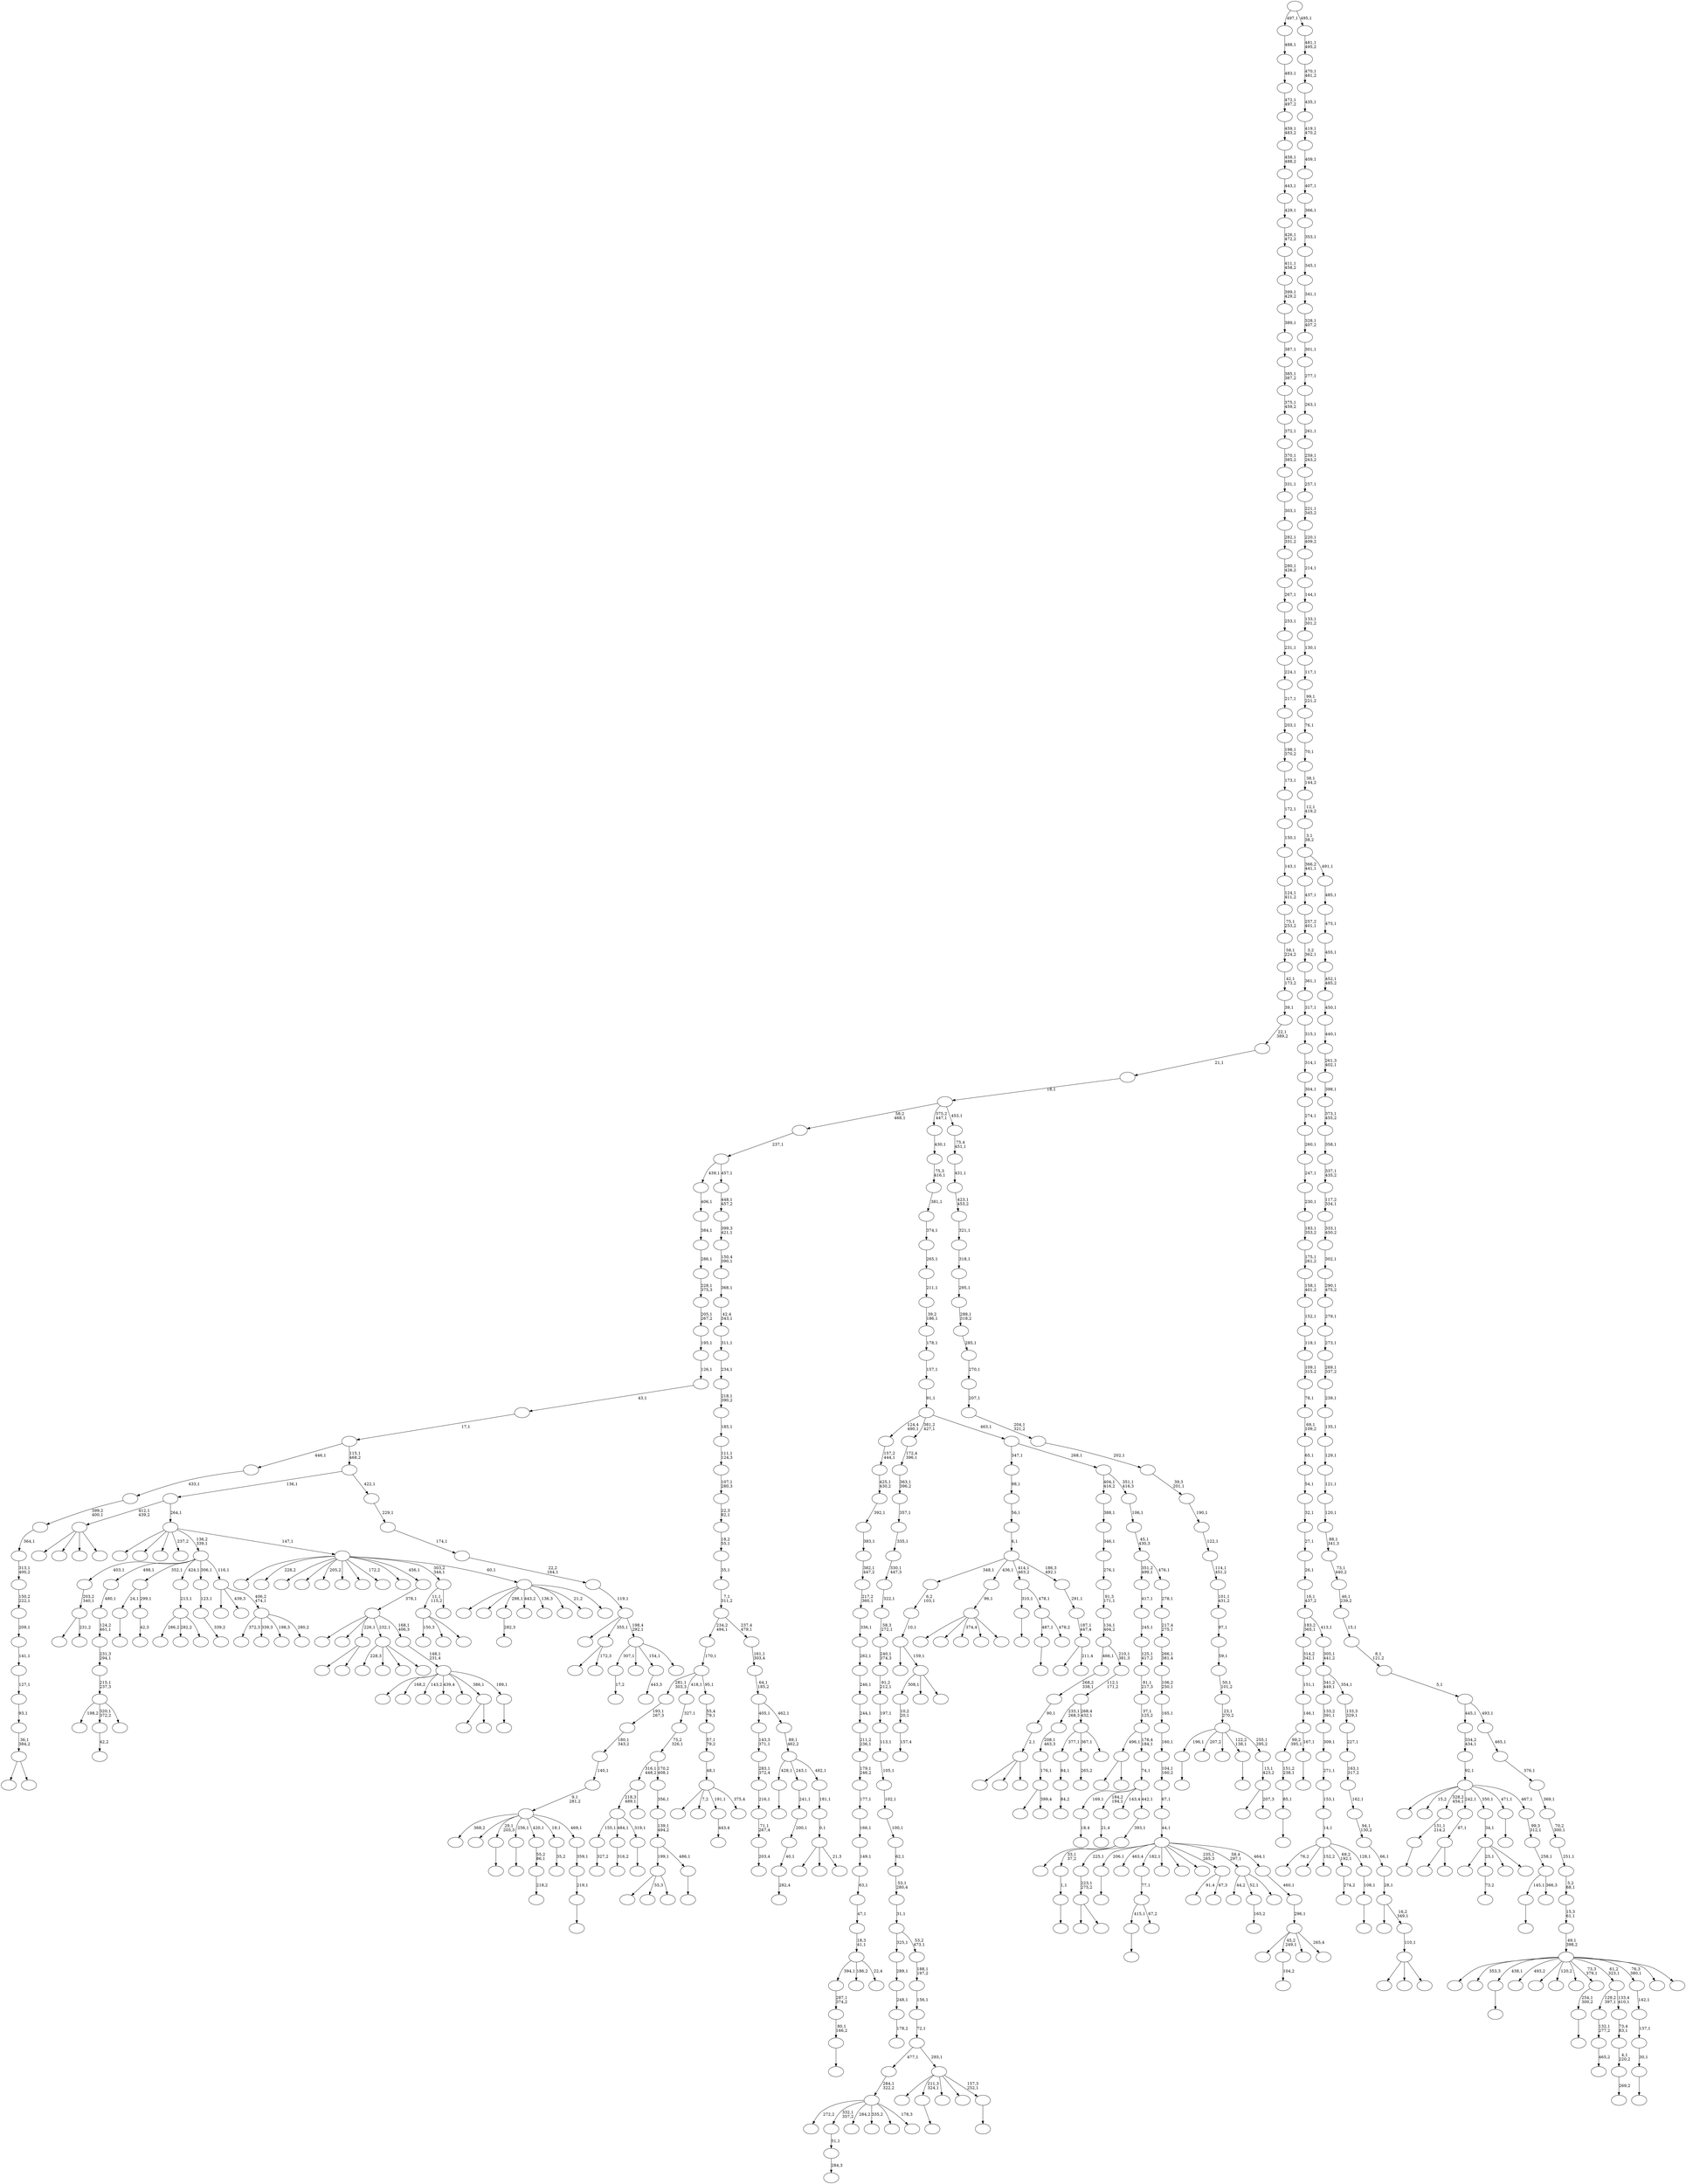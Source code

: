 digraph T {
	700 [label=""]
	699 [label=""]
	698 [label=""]
	697 [label=""]
	696 [label=""]
	695 [label=""]
	694 [label=""]
	693 [label=""]
	692 [label=""]
	691 [label=""]
	690 [label=""]
	689 [label=""]
	688 [label=""]
	687 [label=""]
	686 [label=""]
	685 [label=""]
	684 [label=""]
	683 [label=""]
	682 [label=""]
	681 [label=""]
	680 [label=""]
	679 [label=""]
	678 [label=""]
	677 [label=""]
	676 [label=""]
	675 [label=""]
	674 [label=""]
	673 [label=""]
	672 [label=""]
	671 [label=""]
	670 [label=""]
	669 [label=""]
	668 [label=""]
	667 [label=""]
	666 [label=""]
	665 [label=""]
	664 [label=""]
	663 [label=""]
	662 [label=""]
	661 [label=""]
	660 [label=""]
	659 [label=""]
	658 [label=""]
	657 [label=""]
	656 [label=""]
	655 [label=""]
	654 [label=""]
	653 [label=""]
	652 [label=""]
	651 [label=""]
	650 [label=""]
	649 [label=""]
	648 [label=""]
	647 [label=""]
	646 [label=""]
	645 [label=""]
	644 [label=""]
	643 [label=""]
	642 [label=""]
	641 [label=""]
	640 [label=""]
	639 [label=""]
	638 [label=""]
	637 [label=""]
	636 [label=""]
	635 [label=""]
	634 [label=""]
	633 [label=""]
	632 [label=""]
	631 [label=""]
	630 [label=""]
	629 [label=""]
	628 [label=""]
	627 [label=""]
	626 [label=""]
	625 [label=""]
	624 [label=""]
	623 [label=""]
	622 [label=""]
	621 [label=""]
	620 [label=""]
	619 [label=""]
	618 [label=""]
	617 [label=""]
	616 [label=""]
	615 [label=""]
	614 [label=""]
	613 [label=""]
	612 [label=""]
	611 [label=""]
	610 [label=""]
	609 [label=""]
	608 [label=""]
	607 [label=""]
	606 [label=""]
	605 [label=""]
	604 [label=""]
	603 [label=""]
	602 [label=""]
	601 [label=""]
	600 [label=""]
	599 [label=""]
	598 [label=""]
	597 [label=""]
	596 [label=""]
	595 [label=""]
	594 [label=""]
	593 [label=""]
	592 [label=""]
	591 [label=""]
	590 [label=""]
	589 [label=""]
	588 [label=""]
	587 [label=""]
	586 [label=""]
	585 [label=""]
	584 [label=""]
	583 [label=""]
	582 [label=""]
	581 [label=""]
	580 [label=""]
	579 [label=""]
	578 [label=""]
	577 [label=""]
	576 [label=""]
	575 [label=""]
	574 [label=""]
	573 [label=""]
	572 [label=""]
	571 [label=""]
	570 [label=""]
	569 [label=""]
	568 [label=""]
	567 [label=""]
	566 [label=""]
	565 [label=""]
	564 [label=""]
	563 [label=""]
	562 [label=""]
	561 [label=""]
	560 [label=""]
	559 [label=""]
	558 [label=""]
	557 [label=""]
	556 [label=""]
	555 [label=""]
	554 [label=""]
	553 [label=""]
	552 [label=""]
	551 [label=""]
	550 [label=""]
	549 [label=""]
	548 [label=""]
	547 [label=""]
	546 [label=""]
	545 [label=""]
	544 [label=""]
	543 [label=""]
	542 [label=""]
	541 [label=""]
	540 [label=""]
	539 [label=""]
	538 [label=""]
	537 [label=""]
	536 [label=""]
	535 [label=""]
	534 [label=""]
	533 [label=""]
	532 [label=""]
	531 [label=""]
	530 [label=""]
	529 [label=""]
	528 [label=""]
	527 [label=""]
	526 [label=""]
	525 [label=""]
	524 [label=""]
	523 [label=""]
	522 [label=""]
	521 [label=""]
	520 [label=""]
	519 [label=""]
	518 [label=""]
	517 [label=""]
	516 [label=""]
	515 [label=""]
	514 [label=""]
	513 [label=""]
	512 [label=""]
	511 [label=""]
	510 [label=""]
	509 [label=""]
	508 [label=""]
	507 [label=""]
	506 [label=""]
	505 [label=""]
	504 [label=""]
	503 [label=""]
	502 [label=""]
	501 [label=""]
	500 [label=""]
	499 [label=""]
	498 [label=""]
	497 [label=""]
	496 [label=""]
	495 [label=""]
	494 [label=""]
	493 [label=""]
	492 [label=""]
	491 [label=""]
	490 [label=""]
	489 [label=""]
	488 [label=""]
	487 [label=""]
	486 [label=""]
	485 [label=""]
	484 [label=""]
	483 [label=""]
	482 [label=""]
	481 [label=""]
	480 [label=""]
	479 [label=""]
	478 [label=""]
	477 [label=""]
	476 [label=""]
	475 [label=""]
	474 [label=""]
	473 [label=""]
	472 [label=""]
	471 [label=""]
	470 [label=""]
	469 [label=""]
	468 [label=""]
	467 [label=""]
	466 [label=""]
	465 [label=""]
	464 [label=""]
	463 [label=""]
	462 [label=""]
	461 [label=""]
	460 [label=""]
	459 [label=""]
	458 [label=""]
	457 [label=""]
	456 [label=""]
	455 [label=""]
	454 [label=""]
	453 [label=""]
	452 [label=""]
	451 [label=""]
	450 [label=""]
	449 [label=""]
	448 [label=""]
	447 [label=""]
	446 [label=""]
	445 [label=""]
	444 [label=""]
	443 [label=""]
	442 [label=""]
	441 [label=""]
	440 [label=""]
	439 [label=""]
	438 [label=""]
	437 [label=""]
	436 [label=""]
	435 [label=""]
	434 [label=""]
	433 [label=""]
	432 [label=""]
	431 [label=""]
	430 [label=""]
	429 [label=""]
	428 [label=""]
	427 [label=""]
	426 [label=""]
	425 [label=""]
	424 [label=""]
	423 [label=""]
	422 [label=""]
	421 [label=""]
	420 [label=""]
	419 [label=""]
	418 [label=""]
	417 [label=""]
	416 [label=""]
	415 [label=""]
	414 [label=""]
	413 [label=""]
	412 [label=""]
	411 [label=""]
	410 [label=""]
	409 [label=""]
	408 [label=""]
	407 [label=""]
	406 [label=""]
	405 [label=""]
	404 [label=""]
	403 [label=""]
	402 [label=""]
	401 [label=""]
	400 [label=""]
	399 [label=""]
	398 [label=""]
	397 [label=""]
	396 [label=""]
	395 [label=""]
	394 [label=""]
	393 [label=""]
	392 [label=""]
	391 [label=""]
	390 [label=""]
	389 [label=""]
	388 [label=""]
	387 [label=""]
	386 [label=""]
	385 [label=""]
	384 [label=""]
	383 [label=""]
	382 [label=""]
	381 [label=""]
	380 [label=""]
	379 [label=""]
	378 [label=""]
	377 [label=""]
	376 [label=""]
	375 [label=""]
	374 [label=""]
	373 [label=""]
	372 [label=""]
	371 [label=""]
	370 [label=""]
	369 [label=""]
	368 [label=""]
	367 [label=""]
	366 [label=""]
	365 [label=""]
	364 [label=""]
	363 [label=""]
	362 [label=""]
	361 [label=""]
	360 [label=""]
	359 [label=""]
	358 [label=""]
	357 [label=""]
	356 [label=""]
	355 [label=""]
	354 [label=""]
	353 [label=""]
	352 [label=""]
	351 [label=""]
	350 [label=""]
	349 [label=""]
	348 [label=""]
	347 [label=""]
	346 [label=""]
	345 [label=""]
	344 [label=""]
	343 [label=""]
	342 [label=""]
	341 [label=""]
	340 [label=""]
	339 [label=""]
	338 [label=""]
	337 [label=""]
	336 [label=""]
	335 [label=""]
	334 [label=""]
	333 [label=""]
	332 [label=""]
	331 [label=""]
	330 [label=""]
	329 [label=""]
	328 [label=""]
	327 [label=""]
	326 [label=""]
	325 [label=""]
	324 [label=""]
	323 [label=""]
	322 [label=""]
	321 [label=""]
	320 [label=""]
	319 [label=""]
	318 [label=""]
	317 [label=""]
	316 [label=""]
	315 [label=""]
	314 [label=""]
	313 [label=""]
	312 [label=""]
	311 [label=""]
	310 [label=""]
	309 [label=""]
	308 [label=""]
	307 [label=""]
	306 [label=""]
	305 [label=""]
	304 [label=""]
	303 [label=""]
	302 [label=""]
	301 [label=""]
	300 [label=""]
	299 [label=""]
	298 [label=""]
	297 [label=""]
	296 [label=""]
	295 [label=""]
	294 [label=""]
	293 [label=""]
	292 [label=""]
	291 [label=""]
	290 [label=""]
	289 [label=""]
	288 [label=""]
	287 [label=""]
	286 [label=""]
	285 [label=""]
	284 [label=""]
	283 [label=""]
	282 [label=""]
	281 [label=""]
	280 [label=""]
	279 [label=""]
	278 [label=""]
	277 [label=""]
	276 [label=""]
	275 [label=""]
	274 [label=""]
	273 [label=""]
	272 [label=""]
	271 [label=""]
	270 [label=""]
	269 [label=""]
	268 [label=""]
	267 [label=""]
	266 [label=""]
	265 [label=""]
	264 [label=""]
	263 [label=""]
	262 [label=""]
	261 [label=""]
	260 [label=""]
	259 [label=""]
	258 [label=""]
	257 [label=""]
	256 [label=""]
	255 [label=""]
	254 [label=""]
	253 [label=""]
	252 [label=""]
	251 [label=""]
	250 [label=""]
	249 [label=""]
	248 [label=""]
	247 [label=""]
	246 [label=""]
	245 [label=""]
	244 [label=""]
	243 [label=""]
	242 [label=""]
	241 [label=""]
	240 [label=""]
	239 [label=""]
	238 [label=""]
	237 [label=""]
	236 [label=""]
	235 [label=""]
	234 [label=""]
	233 [label=""]
	232 [label=""]
	231 [label=""]
	230 [label=""]
	229 [label=""]
	228 [label=""]
	227 [label=""]
	226 [label=""]
	225 [label=""]
	224 [label=""]
	223 [label=""]
	222 [label=""]
	221 [label=""]
	220 [label=""]
	219 [label=""]
	218 [label=""]
	217 [label=""]
	216 [label=""]
	215 [label=""]
	214 [label=""]
	213 [label=""]
	212 [label=""]
	211 [label=""]
	210 [label=""]
	209 [label=""]
	208 [label=""]
	207 [label=""]
	206 [label=""]
	205 [label=""]
	204 [label=""]
	203 [label=""]
	202 [label=""]
	201 [label=""]
	200 [label=""]
	199 [label=""]
	198 [label=""]
	197 [label=""]
	196 [label=""]
	195 [label=""]
	194 [label=""]
	193 [label=""]
	192 [label=""]
	191 [label=""]
	190 [label=""]
	189 [label=""]
	188 [label=""]
	187 [label=""]
	186 [label=""]
	185 [label=""]
	184 [label=""]
	183 [label=""]
	182 [label=""]
	181 [label=""]
	180 [label=""]
	179 [label=""]
	178 [label=""]
	177 [label=""]
	176 [label=""]
	175 [label=""]
	174 [label=""]
	173 [label=""]
	172 [label=""]
	171 [label=""]
	170 [label=""]
	169 [label=""]
	168 [label=""]
	167 [label=""]
	166 [label=""]
	165 [label=""]
	164 [label=""]
	163 [label=""]
	162 [label=""]
	161 [label=""]
	160 [label=""]
	159 [label=""]
	158 [label=""]
	157 [label=""]
	156 [label=""]
	155 [label=""]
	154 [label=""]
	153 [label=""]
	152 [label=""]
	151 [label=""]
	150 [label=""]
	149 [label=""]
	148 [label=""]
	147 [label=""]
	146 [label=""]
	145 [label=""]
	144 [label=""]
	143 [label=""]
	142 [label=""]
	141 [label=""]
	140 [label=""]
	139 [label=""]
	138 [label=""]
	137 [label=""]
	136 [label=""]
	135 [label=""]
	134 [label=""]
	133 [label=""]
	132 [label=""]
	131 [label=""]
	130 [label=""]
	129 [label=""]
	128 [label=""]
	127 [label=""]
	126 [label=""]
	125 [label=""]
	124 [label=""]
	123 [label=""]
	122 [label=""]
	121 [label=""]
	120 [label=""]
	119 [label=""]
	118 [label=""]
	117 [label=""]
	116 [label=""]
	115 [label=""]
	114 [label=""]
	113 [label=""]
	112 [label=""]
	111 [label=""]
	110 [label=""]
	109 [label=""]
	108 [label=""]
	107 [label=""]
	106 [label=""]
	105 [label=""]
	104 [label=""]
	103 [label=""]
	102 [label=""]
	101 [label=""]
	100 [label=""]
	99 [label=""]
	98 [label=""]
	97 [label=""]
	96 [label=""]
	95 [label=""]
	94 [label=""]
	93 [label=""]
	92 [label=""]
	91 [label=""]
	90 [label=""]
	89 [label=""]
	88 [label=""]
	87 [label=""]
	86 [label=""]
	85 [label=""]
	84 [label=""]
	83 [label=""]
	82 [label=""]
	81 [label=""]
	80 [label=""]
	79 [label=""]
	78 [label=""]
	77 [label=""]
	76 [label=""]
	75 [label=""]
	74 [label=""]
	73 [label=""]
	72 [label=""]
	71 [label=""]
	70 [label=""]
	69 [label=""]
	68 [label=""]
	67 [label=""]
	66 [label=""]
	65 [label=""]
	64 [label=""]
	63 [label=""]
	62 [label=""]
	61 [label=""]
	60 [label=""]
	59 [label=""]
	58 [label=""]
	57 [label=""]
	56 [label=""]
	55 [label=""]
	54 [label=""]
	53 [label=""]
	52 [label=""]
	51 [label=""]
	50 [label=""]
	49 [label=""]
	48 [label=""]
	47 [label=""]
	46 [label=""]
	45 [label=""]
	44 [label=""]
	43 [label=""]
	42 [label=""]
	41 [label=""]
	40 [label=""]
	39 [label=""]
	38 [label=""]
	37 [label=""]
	36 [label=""]
	35 [label=""]
	34 [label=""]
	33 [label=""]
	32 [label=""]
	31 [label=""]
	30 [label=""]
	29 [label=""]
	28 [label=""]
	27 [label=""]
	26 [label=""]
	25 [label=""]
	24 [label=""]
	23 [label=""]
	22 [label=""]
	21 [label=""]
	20 [label=""]
	19 [label=""]
	18 [label=""]
	17 [label=""]
	16 [label=""]
	15 [label=""]
	14 [label=""]
	13 [label=""]
	12 [label=""]
	11 [label=""]
	10 [label=""]
	9 [label=""]
	8 [label=""]
	7 [label=""]
	6 [label=""]
	5 [label=""]
	4 [label=""]
	3 [label=""]
	2 [label=""]
	1 [label=""]
	0 [label=""]
	695 -> 696 [label="327,2"]
	693 -> 694 [label=""]
	691 -> 692 [label=""]
	689 -> 690 [label="157,4"]
	688 -> 689 [label="10,2\n20,1"]
	676 -> 677 [label="465,2"]
	675 -> 676 [label="132,1\n277,2"]
	671 -> 672 [label="73,2"]
	667 -> 674 [label=""]
	667 -> 668 [label=""]
	666 -> 667 [label="223,1\n275,2"]
	662 -> 663 [label=""]
	661 -> 662 [label="85,1"]
	660 -> 661 [label="151,2\n238,1"]
	657 -> 664 [label=""]
	657 -> 658 [label="231,2"]
	656 -> 657 [label="203,2\n340,1"]
	648 -> 649 [label=""]
	645 -> 646 [label="84,2"]
	644 -> 645 [label="84,1"]
	641 -> 642 [label=""]
	639 -> 640 [label="17,2"]
	634 -> 635 [label=""]
	627 -> 628 [label=""]
	625 -> 680 [label=""]
	625 -> 626 [label=""]
	624 -> 625 [label="36,1\n384,2"]
	623 -> 624 [label="93,1"]
	622 -> 623 [label="127,1"]
	621 -> 622 [label="141,1"]
	620 -> 621 [label="209,1"]
	619 -> 620 [label="150,2\n222,1"]
	618 -> 619 [label="313,1\n400,2"]
	617 -> 618 [label="364,1"]
	616 -> 617 [label="399,2\n400,1"]
	615 -> 616 [label="433,1"]
	609 -> 610 [label=""]
	608 -> 609 [label="131,1\n214,2"]
	606 -> 607 [label="284,3"]
	605 -> 606 [label="51,1"]
	603 -> 604 [label="203,4"]
	602 -> 603 [label="71,1\n267,4"]
	601 -> 602 [label="216,1"]
	600 -> 601 [label="283,1\n372,4"]
	599 -> 600 [label="143,3\n371,1"]
	597 -> 598 [label=""]
	595 -> 596 [label=""]
	589 -> 655 [label=""]
	589 -> 590 [label=""]
	588 -> 589 [label="87,1"]
	586 -> 587 [label=""]
	585 -> 586 [label="80,1\n166,2"]
	584 -> 585 [label="287,1\n374,2"]
	581 -> 582 [label="104,2"]
	578 -> 579 [label=""]
	577 -> 660 [label="99,2\n395,1"]
	577 -> 578 [label="167,1"]
	576 -> 577 [label="146,1"]
	575 -> 576 [label="151,1"]
	574 -> 575 [label="314,2\n342,1"]
	571 -> 572 [label=""]
	569 -> 570 [label="265,2"]
	566 -> 567 [label="42,2"]
	559 -> 560 [label="178,2"]
	558 -> 559 [label="248,1"]
	557 -> 558 [label="289,1"]
	555 -> 556 [label=""]
	553 -> 554 [label=""]
	551 -> 552 [label=""]
	550 -> 551 [label="254,1\n300,2"]
	545 -> 613 [label="198,2"]
	545 -> 566 [label="320,1\n372,2"]
	545 -> 546 [label=""]
	544 -> 545 [label="215,1\n237,3"]
	543 -> 544 [label="231,3\n294,1"]
	542 -> 543 [label="124,2\n461,1"]
	541 -> 542 [label="480,1"]
	539 -> 540 [label="218,2"]
	538 -> 539 [label="55,2\n86,1"]
	532 -> 688 [label="308,1"]
	532 -> 591 [label=""]
	532 -> 533 [label=""]
	531 -> 670 [label=""]
	531 -> 532 [label="159,1"]
	530 -> 531 [label="10,1"]
	529 -> 530 [label="6,2\n103,1"]
	523 -> 681 [label=""]
	523 -> 524 [label=""]
	520 -> 521 [label="282,3"]
	518 -> 519 [label="316,2"]
	510 -> 511 [label=""]
	506 -> 669 [label=""]
	506 -> 547 [label=""]
	506 -> 507 [label=""]
	505 -> 506 [label="2,1"]
	504 -> 505 [label="90,1"]
	503 -> 504 [label="268,2\n338,1"]
	500 -> 501 [label=""]
	499 -> 695 [label="155,1"]
	499 -> 518 [label="484,1"]
	499 -> 500 [label="319,1"]
	496 -> 584 [label="394,1"]
	496 -> 583 [label="186,2"]
	496 -> 497 [label="22,4"]
	495 -> 496 [label="18,3\n41,1"]
	494 -> 495 [label="47,1"]
	493 -> 494 [label="63,1"]
	492 -> 493 [label="149,1"]
	491 -> 492 [label="166,1"]
	490 -> 491 [label="177,1"]
	489 -> 490 [label="179,1\n246,2"]
	488 -> 489 [label="211,2\n236,1"]
	487 -> 488 [label="244,1"]
	486 -> 487 [label="246,1"]
	485 -> 486 [label="262,1"]
	484 -> 485 [label="336,1"]
	483 -> 484 [label="217,2\n360,1"]
	482 -> 483 [label="382,1\n447,2"]
	481 -> 482 [label="383,1"]
	480 -> 481 [label="392,1"]
	479 -> 480 [label="425,1\n430,2"]
	478 -> 479 [label="157,2\n444,1"]
	475 -> 476 [label="42,3"]
	474 -> 510 [label="24,1"]
	474 -> 475 [label="299,1"]
	465 -> 466 [label="35,2"]
	463 -> 678 [label=""]
	463 -> 562 [label=""]
	463 -> 513 [label="374,4"]
	463 -> 468 [label=""]
	463 -> 464 [label=""]
	462 -> 463 [label="96,1"]
	459 -> 633 [label="150,3"]
	459 -> 470 [label=""]
	459 -> 460 [label=""]
	456 -> 457 [label="165,2"]
	454 -> 455 [label="282,4"]
	453 -> 454 [label="40,1"]
	452 -> 453 [label="200,1"]
	451 -> 452 [label="241,1"]
	448 -> 553 [label="415,1"]
	448 -> 449 [label="67,2"]
	447 -> 448 [label="77,1"]
	443 -> 697 [label=""]
	443 -> 671 [label="25,1"]
	443 -> 561 [label=""]
	443 -> 444 [label=""]
	442 -> 443 [label="34,1"]
	437 -> 438 [label="269,2"]
	436 -> 437 [label="4,1\n220,2"]
	435 -> 436 [label="73,4\n83,1"]
	434 -> 675 [label="129,2\n397,1"]
	434 -> 435 [label="133,4\n410,1"]
	432 -> 433 [label=""]
	431 -> 432 [label="219,1"]
	430 -> 431 [label="359,1"]
	429 -> 654 [label="368,2"]
	429 -> 652 [label=""]
	429 -> 627 [label="29,1\n203,3"]
	429 -> 597 [label="256,1"]
	429 -> 538 [label="420,1"]
	429 -> 465 [label="19,1"]
	429 -> 430 [label="469,1"]
	428 -> 429 [label="9,1\n281,2"]
	427 -> 428 [label="140,1"]
	426 -> 427 [label="180,1\n343,2"]
	425 -> 426 [label="193,1\n267,3"]
	423 -> 424 [label="18,4"]
	419 -> 420 [label=""]
	417 -> 691 [label="487,1"]
	417 -> 418 [label="478,2"]
	416 -> 571 [label="310,1"]
	416 -> 417 [label="478,1"]
	413 -> 414 [label="443,3"]
	411 -> 682 [label="286,2"]
	411 -> 526 [label="282,2"]
	411 -> 412 [label=""]
	410 -> 411 [label="213,1"]
	408 -> 409 [label=""]
	407 -> 408 [label="30,1"]
	406 -> 407 [label="137,1"]
	405 -> 406 [label="142,1"]
	403 -> 404 [label="443,4"]
	401 -> 402 [label="21,4"]
	399 -> 629 [label="272,2"]
	399 -> 605 [label="332,1\n357,2"]
	399 -> 565 [label="284,2"]
	399 -> 527 [label="335,2"]
	399 -> 458 [label=""]
	399 -> 400 [label="178,3"]
	398 -> 399 [label="284,1\n322,2"]
	394 -> 499 [label="218,3\n489,1"]
	394 -> 395 [label=""]
	391 -> 632 [label=""]
	391 -> 392 [label="172,3"]
	389 -> 390 [label=""]
	388 -> 653 [label=""]
	388 -> 595 [label="211,3\n324,1"]
	388 -> 593 [label=""]
	388 -> 568 [label=""]
	388 -> 389 [label="157,3\n252,1"]
	387 -> 398 [label="477,1"]
	387 -> 388 [label="293,1"]
	386 -> 387 [label="72,1"]
	385 -> 386 [label="156,1"]
	384 -> 385 [label="188,1\n197,2"]
	383 -> 557 [label="325,1"]
	383 -> 384 [label="53,2\n473,1"]
	382 -> 383 [label="31,1"]
	381 -> 382 [label="53,1\n280,4"]
	380 -> 381 [label="62,1"]
	379 -> 380 [label="100,1"]
	378 -> 379 [label="102,1"]
	377 -> 378 [label="105,1"]
	376 -> 377 [label="113,1"]
	375 -> 376 [label="197,1"]
	374 -> 375 [label="91,2\n212,1"]
	373 -> 374 [label="240,1\n374,3"]
	372 -> 373 [label="58,3\n272,1"]
	371 -> 372 [label="322,1"]
	370 -> 371 [label="330,1\n447,3"]
	369 -> 370 [label="335,1"]
	368 -> 369 [label="357,1"]
	367 -> 368 [label="363,1\n396,2"]
	366 -> 367 [label="172,4\n396,1"]
	364 -> 422 [label=""]
	364 -> 365 [label="399,4"]
	363 -> 364 [label="176,1"]
	362 -> 363 [label="208,1\n463,3"]
	359 -> 665 [label=""]
	359 -> 522 [label=""]
	359 -> 502 [label=""]
	359 -> 360 [label=""]
	357 -> 516 [label=""]
	357 -> 358 [label=""]
	355 -> 673 [label="228,3"]
	355 -> 528 [label=""]
	355 -> 508 [label=""]
	355 -> 356 [label=""]
	353 -> 636 [label=""]
	353 -> 354 [label=""]
	351 -> 352 [label=""]
	350 -> 614 [label=""]
	350 -> 509 [label="168,2"]
	350 -> 473 [label="143,2"]
	350 -> 441 [label="439,4"]
	350 -> 397 [label=""]
	350 -> 353 [label="386,1"]
	350 -> 351 [label="189,1"]
	349 -> 350 [label="148,1\n231,4"]
	348 -> 684 [label=""]
	348 -> 580 [label=""]
	348 -> 523 [label="226,1"]
	348 -> 355 [label="232,1"]
	348 -> 349 [label="168,1\n406,3"]
	347 -> 348 [label="378,1"]
	343 -> 344 [label="339,2"]
	342 -> 343 [label="123,1"]
	340 -> 472 [label=""]
	340 -> 467 [label="55,3"]
	340 -> 341 [label=""]
	337 -> 630 [label="372,3"]
	337 -> 563 [label="339,3"]
	337 -> 471 [label="198,3"]
	337 -> 338 [label="280,2"]
	336 -> 687 [label=""]
	336 -> 650 [label="439,3"]
	336 -> 337 [label="406,2\n474,1"]
	335 -> 656 [label="403,1"]
	335 -> 541 [label="498,1"]
	335 -> 474 [label="352,1"]
	335 -> 410 [label="424,1"]
	335 -> 342 [label="306,1"]
	335 -> 336 [label="116,1"]
	331 -> 459 [label="11,1\n115,2"]
	331 -> 332 [label=""]
	328 -> 329 [label="274,2"]
	326 -> 634 [label="145,1"]
	326 -> 327 [label="366,3"]
	325 -> 326 [label="258,1"]
	324 -> 325 [label="99,3\n312,1"]
	323 -> 683 [label=""]
	323 -> 612 [label="15,2"]
	323 -> 608 [label="328,2\n454,1"]
	323 -> 588 [label="242,1"]
	323 -> 442 [label="350,1"]
	323 -> 419 [label="471,1"]
	323 -> 324 [label="467,1"]
	322 -> 323 [label="92,1"]
	321 -> 322 [label="334,2\n434,1"]
	318 -> 319 [label=""]
	317 -> 340 [label="199,1"]
	317 -> 318 [label="486,1"]
	316 -> 317 [label="139,1\n494,2"]
	315 -> 316 [label="356,1"]
	314 -> 394 [label="316,1\n448,2"]
	314 -> 315 [label="170,2\n408,1"]
	313 -> 314 [label="75,2\n326,1"]
	312 -> 313 [label="327,1"]
	310 -> 311 [label=""]
	309 -> 310 [label="108,1"]
	308 -> 631 [label="76,2"]
	308 -> 549 [label=""]
	308 -> 334 [label="152,2"]
	308 -> 328 [label="69,2\n192,1"]
	308 -> 309 [label="128,1"]
	307 -> 308 [label="14,1"]
	306 -> 307 [label="153,1"]
	305 -> 306 [label="271,1"]
	304 -> 305 [label="309,1"]
	303 -> 304 [label="133,2\n391,1"]
	301 -> 512 [label=""]
	301 -> 446 [label=""]
	301 -> 302 [label=""]
	300 -> 301 [label="110,1"]
	299 -> 345 [label=""]
	299 -> 300 [label="16,2\n349,1"]
	298 -> 299 [label="28,1"]
	297 -> 298 [label="66,1"]
	296 -> 297 [label="94,1\n130,2"]
	295 -> 296 [label="162,1"]
	294 -> 295 [label="163,1\n317,2"]
	293 -> 294 [label="227,1"]
	292 -> 293 [label="133,3\n329,1"]
	291 -> 303 [label="341,2\n449,1"]
	291 -> 292 [label="354,1"]
	290 -> 291 [label="305,1\n441,2"]
	289 -> 574 [label="183,2\n365,1"]
	289 -> 290 [label="413,1"]
	288 -> 289 [label="16,1\n437,2"]
	287 -> 288 [label="26,1"]
	286 -> 287 [label="27,1"]
	285 -> 286 [label="32,1"]
	284 -> 285 [label="54,1"]
	283 -> 284 [label="65,1"]
	282 -> 283 [label="69,1\n109,2"]
	281 -> 282 [label="78,1"]
	280 -> 281 [label="109,1\n315,2"]
	279 -> 280 [label="118,1"]
	278 -> 279 [label="152,1"]
	277 -> 278 [label="158,1\n401,2"]
	276 -> 277 [label="175,1\n261,2"]
	275 -> 276 [label="183,1\n353,2"]
	274 -> 275 [label="230,1"]
	273 -> 274 [label="247,1"]
	272 -> 273 [label="260,1"]
	271 -> 272 [label="274,1"]
	270 -> 271 [label="304,1"]
	269 -> 270 [label="314,1"]
	268 -> 269 [label="315,1"]
	267 -> 268 [label="317,1"]
	266 -> 267 [label="361,1"]
	265 -> 266 [label="3,2\n362,1"]
	264 -> 265 [label="257,2\n401,1"]
	263 -> 264 [label="437,1"]
	260 -> 644 [label="377,1"]
	260 -> 569 [label="367,1"]
	260 -> 261 [label=""]
	259 -> 362 [label="233,1\n268,3"]
	259 -> 260 [label="268,4\n432,1"]
	258 -> 259 [label="112,1\n171,2"]
	257 -> 503 [label="466,1"]
	257 -> 258 [label="210,1\n381,3"]
	256 -> 257 [label="134,1\n404,2"]
	255 -> 256 [label="91,3\n171,1"]
	254 -> 255 [label="276,1"]
	253 -> 254 [label="346,1"]
	252 -> 253 [label="388,1"]
	250 -> 251 [label=""]
	249 -> 250 [label="1,1"]
	248 -> 450 [label=""]
	248 -> 249 [label="33,1\n37,2"]
	247 -> 248 [label="393,1"]
	246 -> 423 [label="169,1"]
	246 -> 401 [label="184,2\n194,1"]
	246 -> 262 [label="143,4"]
	246 -> 247 [label="442,1"]
	245 -> 246 [label="74,1"]
	244 -> 357 [label="496,1"]
	244 -> 245 [label="178,4\n184,1"]
	243 -> 244 [label="37,1\n125,2"]
	242 -> 243 [label="81,1\n217,3"]
	241 -> 242 [label="125,1\n417,2"]
	240 -> 241 [label="245,1"]
	239 -> 240 [label="417,1"]
	236 -> 592 [label=""]
	236 -> 548 [label=""]
	236 -> 520 [label="298,1"]
	236 -> 439 [label="443,2"]
	236 -> 415 [label="136,3"]
	236 -> 330 [label=""]
	236 -> 320 [label="21,2"]
	236 -> 237 [label=""]
	235 -> 699 [label=""]
	235 -> 686 [label="228,2"]
	235 -> 685 [label=""]
	235 -> 651 [label=""]
	235 -> 611 [label="205,2"]
	235 -> 537 [label=""]
	235 -> 535 [label=""]
	235 -> 421 [label="172,2"]
	235 -> 393 [label=""]
	235 -> 347 [label="456,1"]
	235 -> 331 [label="303,2\n344,1"]
	235 -> 236 [label="60,1"]
	234 -> 643 [label=""]
	234 -> 525 [label=""]
	234 -> 498 [label=""]
	234 -> 346 [label="237,2"]
	234 -> 335 [label="136,2\n339,1"]
	234 -> 235 [label="147,1"]
	233 -> 359 [label="412,1\n439,2"]
	233 -> 234 [label="264,1"]
	231 -> 637 [label="91,4"]
	231 -> 232 [label="67,3"]
	229 -> 230 [label=""]
	227 -> 639 [label="307,1"]
	227 -> 445 [label=""]
	227 -> 413 [label="154,1"]
	227 -> 228 [label=""]
	226 -> 517 [label=""]
	226 -> 391 [label="355,1"]
	226 -> 227 [label="198,4\n292,1"]
	225 -> 226 [label="119,1"]
	224 -> 225 [label="22,2\n164,1"]
	223 -> 224 [label="174,1"]
	222 -> 223 [label="229,1"]
	221 -> 233 [label="136,1"]
	221 -> 222 [label="422,1"]
	220 -> 615 [label="446,1"]
	220 -> 221 [label="115,1\n468,2"]
	219 -> 220 [label="17,1"]
	218 -> 219 [label="43,1"]
	217 -> 218 [label="126,1"]
	216 -> 217 [label="195,1"]
	215 -> 216 [label="205,1\n267,2"]
	214 -> 215 [label="228,1\n375,3"]
	213 -> 214 [label="286,1"]
	212 -> 213 [label="384,1"]
	211 -> 212 [label="406,1"]
	209 -> 647 [label=""]
	209 -> 564 [label="7,2"]
	209 -> 403 [label="191,1"]
	209 -> 210 [label="375,4"]
	208 -> 209 [label="48,1"]
	207 -> 208 [label="57,1\n79,2"]
	206 -> 207 [label="55,4\n79,1"]
	205 -> 425 [label="281,1\n303,3"]
	205 -> 312 [label="418,1"]
	205 -> 206 [label="95,1"]
	204 -> 205 [label="170,1"]
	202 -> 514 [label=""]
	202 -> 238 [label=""]
	202 -> 203 [label="21,3"]
	201 -> 202 [label="0,1"]
	200 -> 201 [label="181,1"]
	199 -> 648 [label="428,1"]
	199 -> 451 [label="243,1"]
	199 -> 200 [label="482,1"]
	198 -> 199 [label="89,1\n462,2"]
	197 -> 599 [label="405,1"]
	197 -> 198 [label="462,1"]
	196 -> 197 [label="64,1\n185,2"]
	195 -> 196 [label="161,1\n303,4"]
	194 -> 204 [label="234,2\n494,1"]
	194 -> 195 [label="237,4\n479,1"]
	193 -> 194 [label="7,1\n311,2"]
	192 -> 193 [label="35,1"]
	191 -> 192 [label="18,2\n55,1"]
	190 -> 191 [label="22,3\n82,1"]
	189 -> 190 [label="107,1\n280,3"]
	188 -> 189 [label="111,1\n124,3"]
	187 -> 188 [label="185,1"]
	186 -> 187 [label="218,1\n390,2"]
	185 -> 186 [label="234,1"]
	184 -> 185 [label="311,1"]
	183 -> 184 [label="42,4\n343,1"]
	182 -> 183 [label="368,1"]
	181 -> 182 [label="150,4\n390,1"]
	180 -> 181 [label="399,3\n421,1"]
	179 -> 180 [label="448,1\n457,2"]
	178 -> 211 [label="439,1"]
	178 -> 179 [label="457,1"]
	177 -> 178 [label="237,1"]
	175 -> 440 [label=""]
	175 -> 176 [label="211,4"]
	174 -> 175 [label="187,1\n447,4"]
	173 -> 174 [label="291,1"]
	172 -> 529 [label="348,1"]
	172 -> 462 [label="436,1"]
	172 -> 416 [label="414,1\n463,2"]
	172 -> 173 [label="186,3\n492,1"]
	171 -> 172 [label="6,1"]
	170 -> 171 [label="56,1"]
	169 -> 170 [label="98,1"]
	167 -> 477 [label="44,2"]
	167 -> 456 [label="52,1"]
	167 -> 168 [label=""]
	165 -> 594 [label=""]
	165 -> 581 [label="45,2\n249,1"]
	165 -> 469 [label=""]
	165 -> 166 [label="265,4"]
	164 -> 165 [label="296,1"]
	163 -> 164 [label="460,1"]
	162 -> 666 [label="225,1"]
	162 -> 641 [label="206,1"]
	162 -> 534 [label="463,4"]
	162 -> 447 [label="182,1"]
	162 -> 396 [label=""]
	162 -> 361 [label=""]
	162 -> 333 [label=""]
	162 -> 231 [label="235,1\n265,3"]
	162 -> 167 [label="58,4\n297,1"]
	162 -> 163 [label="464,1"]
	161 -> 162 [label="44,1"]
	160 -> 161 [label="67,1"]
	159 -> 160 [label="104,1\n160,2"]
	158 -> 159 [label="160,1"]
	157 -> 158 [label="165,1"]
	156 -> 157 [label="106,2\n250,1"]
	155 -> 156 [label="266,1\n381,4"]
	154 -> 155 [label="217,4\n275,1"]
	153 -> 154 [label="278,1"]
	152 -> 239 [label="351,2\n499,1"]
	152 -> 153 [label="476,1"]
	151 -> 152 [label="45,1\n430,3"]
	150 -> 151 [label="106,1"]
	149 -> 252 [label="404,1\n416,2"]
	149 -> 150 [label="351,1\n416,3"]
	148 -> 169 [label="347,1"]
	148 -> 149 [label="268,1"]
	147 -> 478 [label="124,4\n490,1"]
	147 -> 366 [label="381,2\n427,1"]
	147 -> 148 [label="463,1"]
	146 -> 147 [label="91,1"]
	145 -> 146 [label="157,1"]
	144 -> 145 [label="178,1"]
	143 -> 144 [label="39,2\n186,1"]
	142 -> 143 [label="211,1"]
	141 -> 142 [label="265,1"]
	140 -> 141 [label="374,1"]
	139 -> 140 [label="381,1"]
	138 -> 139 [label="75,3\n416,1"]
	137 -> 138 [label="430,1"]
	135 -> 515 [label=""]
	135 -> 136 [label="207,3"]
	134 -> 135 [label="13,1\n423,2"]
	133 -> 555 [label="196,1"]
	133 -> 536 [label="207,2"]
	133 -> 461 [label=""]
	133 -> 229 [label="122,2\n138,1"]
	133 -> 134 [label="255,1\n295,2"]
	132 -> 133 [label="23,1\n270,2"]
	131 -> 132 [label="50,1\n101,2"]
	130 -> 131 [label="59,1"]
	129 -> 130 [label="97,1"]
	128 -> 129 [label="101,1\n431,2"]
	127 -> 128 [label="114,1\n451,2"]
	126 -> 127 [label="122,1"]
	125 -> 126 [label="190,1"]
	124 -> 125 [label="39,3\n201,1"]
	123 -> 124 [label="202,1"]
	122 -> 123 [label="204,1\n321,2"]
	121 -> 122 [label="207,1"]
	120 -> 121 [label="270,1"]
	119 -> 120 [label="285,1"]
	118 -> 119 [label="288,1\n318,2"]
	117 -> 118 [label="295,1"]
	116 -> 117 [label="318,1"]
	115 -> 116 [label="321,1"]
	114 -> 115 [label="423,1\n453,2"]
	113 -> 114 [label="431,1"]
	112 -> 113 [label="75,4\n451,1"]
	111 -> 177 [label="58,2\n468,1"]
	111 -> 137 [label="375,2\n447,1"]
	111 -> 112 [label="453,1"]
	110 -> 111 [label="18,1"]
	109 -> 110 [label="21,1"]
	108 -> 109 [label="22,1\n389,2"]
	107 -> 108 [label="39,1"]
	106 -> 107 [label="42,1\n173,2"]
	105 -> 106 [label="58,1\n224,2"]
	104 -> 105 [label="75,1\n253,2"]
	103 -> 104 [label="124,1\n411,2"]
	102 -> 103 [label="143,1"]
	101 -> 102 [label="150,1"]
	100 -> 101 [label="172,1"]
	99 -> 100 [label="173,1"]
	98 -> 99 [label="198,1\n370,2"]
	97 -> 98 [label="203,1"]
	96 -> 97 [label="217,1"]
	95 -> 96 [label="224,1"]
	94 -> 95 [label="231,1"]
	93 -> 94 [label="253,1"]
	92 -> 93 [label="267,1"]
	91 -> 92 [label="280,1\n426,2"]
	90 -> 91 [label="282,1\n331,2"]
	89 -> 90 [label="303,1"]
	88 -> 89 [label="331,1"]
	87 -> 88 [label="370,1\n385,2"]
	86 -> 87 [label="372,1"]
	85 -> 86 [label="375,1\n459,2"]
	84 -> 85 [label="385,1\n387,2"]
	83 -> 84 [label="387,1"]
	82 -> 83 [label="389,1"]
	81 -> 82 [label="399,1\n429,2"]
	80 -> 81 [label="411,1\n458,2"]
	79 -> 80 [label="426,1\n472,2"]
	78 -> 79 [label="429,1"]
	77 -> 78 [label="443,1"]
	76 -> 77 [label="458,1\n488,2"]
	75 -> 76 [label="459,1\n483,2"]
	74 -> 75 [label="472,1\n497,2"]
	73 -> 74 [label="483,1"]
	72 -> 73 [label="488,1"]
	70 -> 700 [label=""]
	70 -> 698 [label="353,3"]
	70 -> 693 [label="438,1"]
	70 -> 679 [label="493,2"]
	70 -> 659 [label=""]
	70 -> 638 [label="120,2"]
	70 -> 573 [label=""]
	70 -> 550 [label="73,3\n379,1"]
	70 -> 434 [label="61,2\n323,1"]
	70 -> 405 [label="76,3\n380,1"]
	70 -> 339 [label=""]
	70 -> 71 [label=""]
	69 -> 70 [label="49,1\n398,2"]
	68 -> 69 [label="15,3\n61,1"]
	67 -> 68 [label="5,2\n68,1"]
	66 -> 67 [label="251,1"]
	65 -> 66 [label="70,2\n300,1"]
	64 -> 65 [label="369,1"]
	63 -> 64 [label="376,1"]
	62 -> 63 [label="465,1"]
	61 -> 321 [label="445,1"]
	61 -> 62 [label="493,1"]
	60 -> 61 [label="5,1"]
	59 -> 60 [label="8,1\n121,2"]
	58 -> 59 [label="15,1"]
	57 -> 58 [label="46,1\n239,2"]
	56 -> 57 [label="73,1\n440,2"]
	55 -> 56 [label="88,1\n341,3"]
	54 -> 55 [label="120,1"]
	53 -> 54 [label="121,1"]
	52 -> 53 [label="129,1"]
	51 -> 52 [label="135,1"]
	50 -> 51 [label="239,1"]
	49 -> 50 [label="269,1\n337,2"]
	48 -> 49 [label="273,1"]
	47 -> 48 [label="279,1"]
	46 -> 47 [label="290,1\n475,2"]
	45 -> 46 [label="302,1"]
	44 -> 45 [label="333,1\n450,2"]
	43 -> 44 [label="117,2\n334,1"]
	42 -> 43 [label="337,1\n435,2"]
	41 -> 42 [label="358,1"]
	40 -> 41 [label="373,1\n455,2"]
	39 -> 40 [label="398,1"]
	38 -> 39 [label="261,3\n402,1"]
	37 -> 38 [label="440,1"]
	36 -> 37 [label="450,1"]
	35 -> 36 [label="452,1\n485,2"]
	34 -> 35 [label="455,1"]
	33 -> 34 [label="475,1"]
	32 -> 33 [label="485,1"]
	31 -> 263 [label="366,2\n441,1"]
	31 -> 32 [label="491,1"]
	30 -> 31 [label="3,1\n38,2"]
	29 -> 30 [label="12,1\n419,2"]
	28 -> 29 [label="38,1\n144,2"]
	27 -> 28 [label="70,1"]
	26 -> 27 [label="76,1"]
	25 -> 26 [label="99,1\n221,2"]
	24 -> 25 [label="117,1"]
	23 -> 24 [label="130,1"]
	22 -> 23 [label="133,1\n301,2"]
	21 -> 22 [label="144,1"]
	20 -> 21 [label="214,1"]
	19 -> 20 [label="220,1\n409,2"]
	18 -> 19 [label="221,1\n345,2"]
	17 -> 18 [label="257,1"]
	16 -> 17 [label="259,1\n263,2"]
	15 -> 16 [label="261,1"]
	14 -> 15 [label="263,1"]
	13 -> 14 [label="277,1"]
	12 -> 13 [label="301,1"]
	11 -> 12 [label="328,1\n407,2"]
	10 -> 11 [label="341,1"]
	9 -> 10 [label="345,1"]
	8 -> 9 [label="353,1"]
	7 -> 8 [label="366,1"]
	6 -> 7 [label="407,1"]
	5 -> 6 [label="409,1"]
	4 -> 5 [label="419,1\n470,2"]
	3 -> 4 [label="435,1"]
	2 -> 3 [label="470,1\n481,2"]
	1 -> 2 [label="481,1\n495,2"]
	0 -> 72 [label="497,1"]
	0 -> 1 [label="495,1"]
}
